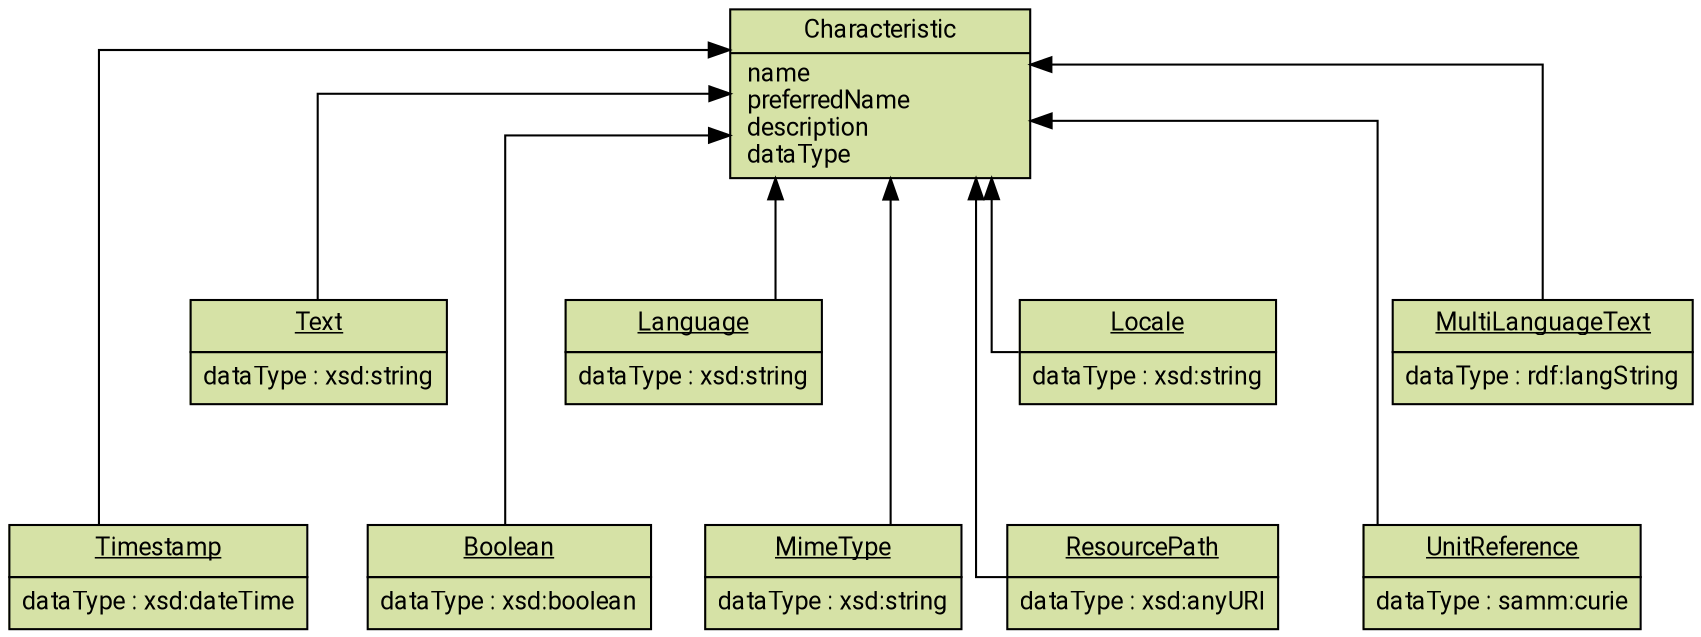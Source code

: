 // Copyright (c) 2023 Robert Bosch Manufacturing Solutions GmbH

// See the AUTHORS file(s) distributed with this work for additional information regarding authorship.

// This Source Code Form is subject to the terms of the Mozilla Public License, v. 2.0.
// If a copy of the MPL was not distributed with this file, You can obtain one at https://mozilla.org/MPL/2.0/
// SPDX-License-Identifier: MPL-2.0

// PRAGMA LAYOUT-ENGINE: dot
digraph characteristics_instances {
  splines=ortho
  rankdir=BT

  node [
    fontname="Roboto Condensed"
    fontsize=12
    style="filled"
    shape="record"
    gradientangle=0
    fillcolor="#e8eef7:#b7c9e3"
    color="#000000"
    fontcolor="#000000"
  ]

  edge [
    fontname="Roboto Condensed"
    fontsize=10
    color="#000000"
    fontcolor="#000000"
  ]

  node [
    width = 2
  ]

  edge [
    arrowhead = empty
  ]

  Characteristic [
    label="{ Characteristic|name\lpreferredName\ldescription\ldataType\l}",
    href="../characteristics.html#characteristic-characteristic",
    fillcolor="#d6e2a6"
  ]

  node [
    shape = plaintext
    width = 0
    height = 0
    margin = 0
    fillcolor="#d6e2a6"
  ]

  edge [
    style = solid
    arrowhead = normal
  ]

  ratio="compress"
  ranksep=0.8

  Timestamp [
    label =
    <<table border="0" cellpadding="5" cellspacing="0" cellborder="1" href="../characteristics.html#timestamp-characteristic">
    <tr>
        <td><u>Timestamp</u></td>
    </tr>
    <tr>
        <td>dataType : xsd:dateTime</td>
    </tr>
    </table>>
  ]

  Text [
    label =
    <<table border="0" cellpadding="5" cellspacing="0" cellborder="1" href="../characteristics.html#text-characteristic">
    <tr>
        <td><u>Text</u></td>
    </tr>
    <tr>
        <td>dataType : xsd:string</td>
    </tr>
    </table>>
  ]

  Boolean [
    label =
    <<table border="0" cellpadding="5" cellspacing="0" cellborder="1" href="../characteristics.html#boolean-characteristic">
    <tr>
        <td><u>Boolean</u></td>
    </tr>
    <tr>
        <td>dataType : xsd:boolean</td>
    </tr>
    </table>>
  ]

  Locale [
    label =
    <<table border="0" cellpadding="5" cellspacing="0" cellborder="1" href="../characteristics.html#locale-characteristic">
    <tr>
        <td><u>Locale</u></td>
    </tr>
    <tr>
        <td>dataType : xsd:string</td>
    </tr>
    </table>>
  ]

  Language [
    label =
    <<table border="0" cellpadding="5" cellspacing="0" cellborder="1" href="../characteristics.html#language-characteristic">
    <tr>
        <td><u>Language</u></td>
    </tr>
    <tr>
        <td>dataType : xsd:string</td>
    </tr>
    </table>>
  ]

  UnitReference [
    label =
    <<table border="0" cellpadding="5" cellspacing="0" cellborder="1" href="../characteristics.html#unit-reference-characteristic">
    <tr>
        <td><u>UnitReference</u></td>
    </tr>
    <tr>
        <td>dataType : samm:curie</td>
    </tr>
    </table>>
  ]

  MultiLanguageText [
    label =
    <<table border="0" cellpadding="5" cellspacing="0" cellborder="1" href="../characteristics.html#multi-language-text-characteristic">
    <tr>
        <td><u>MultiLanguageText</u></td>
    </tr>
    <tr>
        <td>dataType : rdf:langString</td>
    </tr>
    </table>>
  ]

  ResourcePath [
    label =
    <<table border="0" cellpadding="5" cellspacing="0" cellborder="1" href="../characteristics.html#resource-path-characteristic">
    <tr>
        <td><u>ResourcePath</u></td>
    </tr>
    <tr>
        <td>dataType : xsd:anyURI</td>
    </tr>
    </table>>
  ]

  MimeType [
    label =
    <<table border="0" cellpadding="5" cellspacing="0" cellborder="1" href="../characteristics.html#mime-type-characteristic">
    <tr>
        <td><u>MimeType</u></td>
    </tr>
    <tr>
        <td>dataType : xsd:string</td>
    </tr>
    </table>>
  ]

  { rank = same;
    Characteristic
  }

  { rank = same;
    Text;
    MultiLanguageText;
    Locale;
    Language;
  }

  { rank = same;
    Timestamp;
    UnitReference;
    ResourcePath;
    MimeType;
    Boolean;
  }

  Timestamp -> Characteristic
  Text -> Characteristic
  Boolean -> Characteristic
  Locale -> Characteristic
  Language -> Characteristic
  UnitReference -> Characteristic
  MultiLanguageText -> Characteristic
  ResourcePath -> Characteristic
  MimeType -> Characteristic

  Timestamp -> Text [style=invis]
  UnitReference -> MultiLanguageText [style=invis]
  ResourcePath -> Locale[style=invis]
  MimeType -> Language [style=invis]
  Boolean -> Language [style=invis]
}
